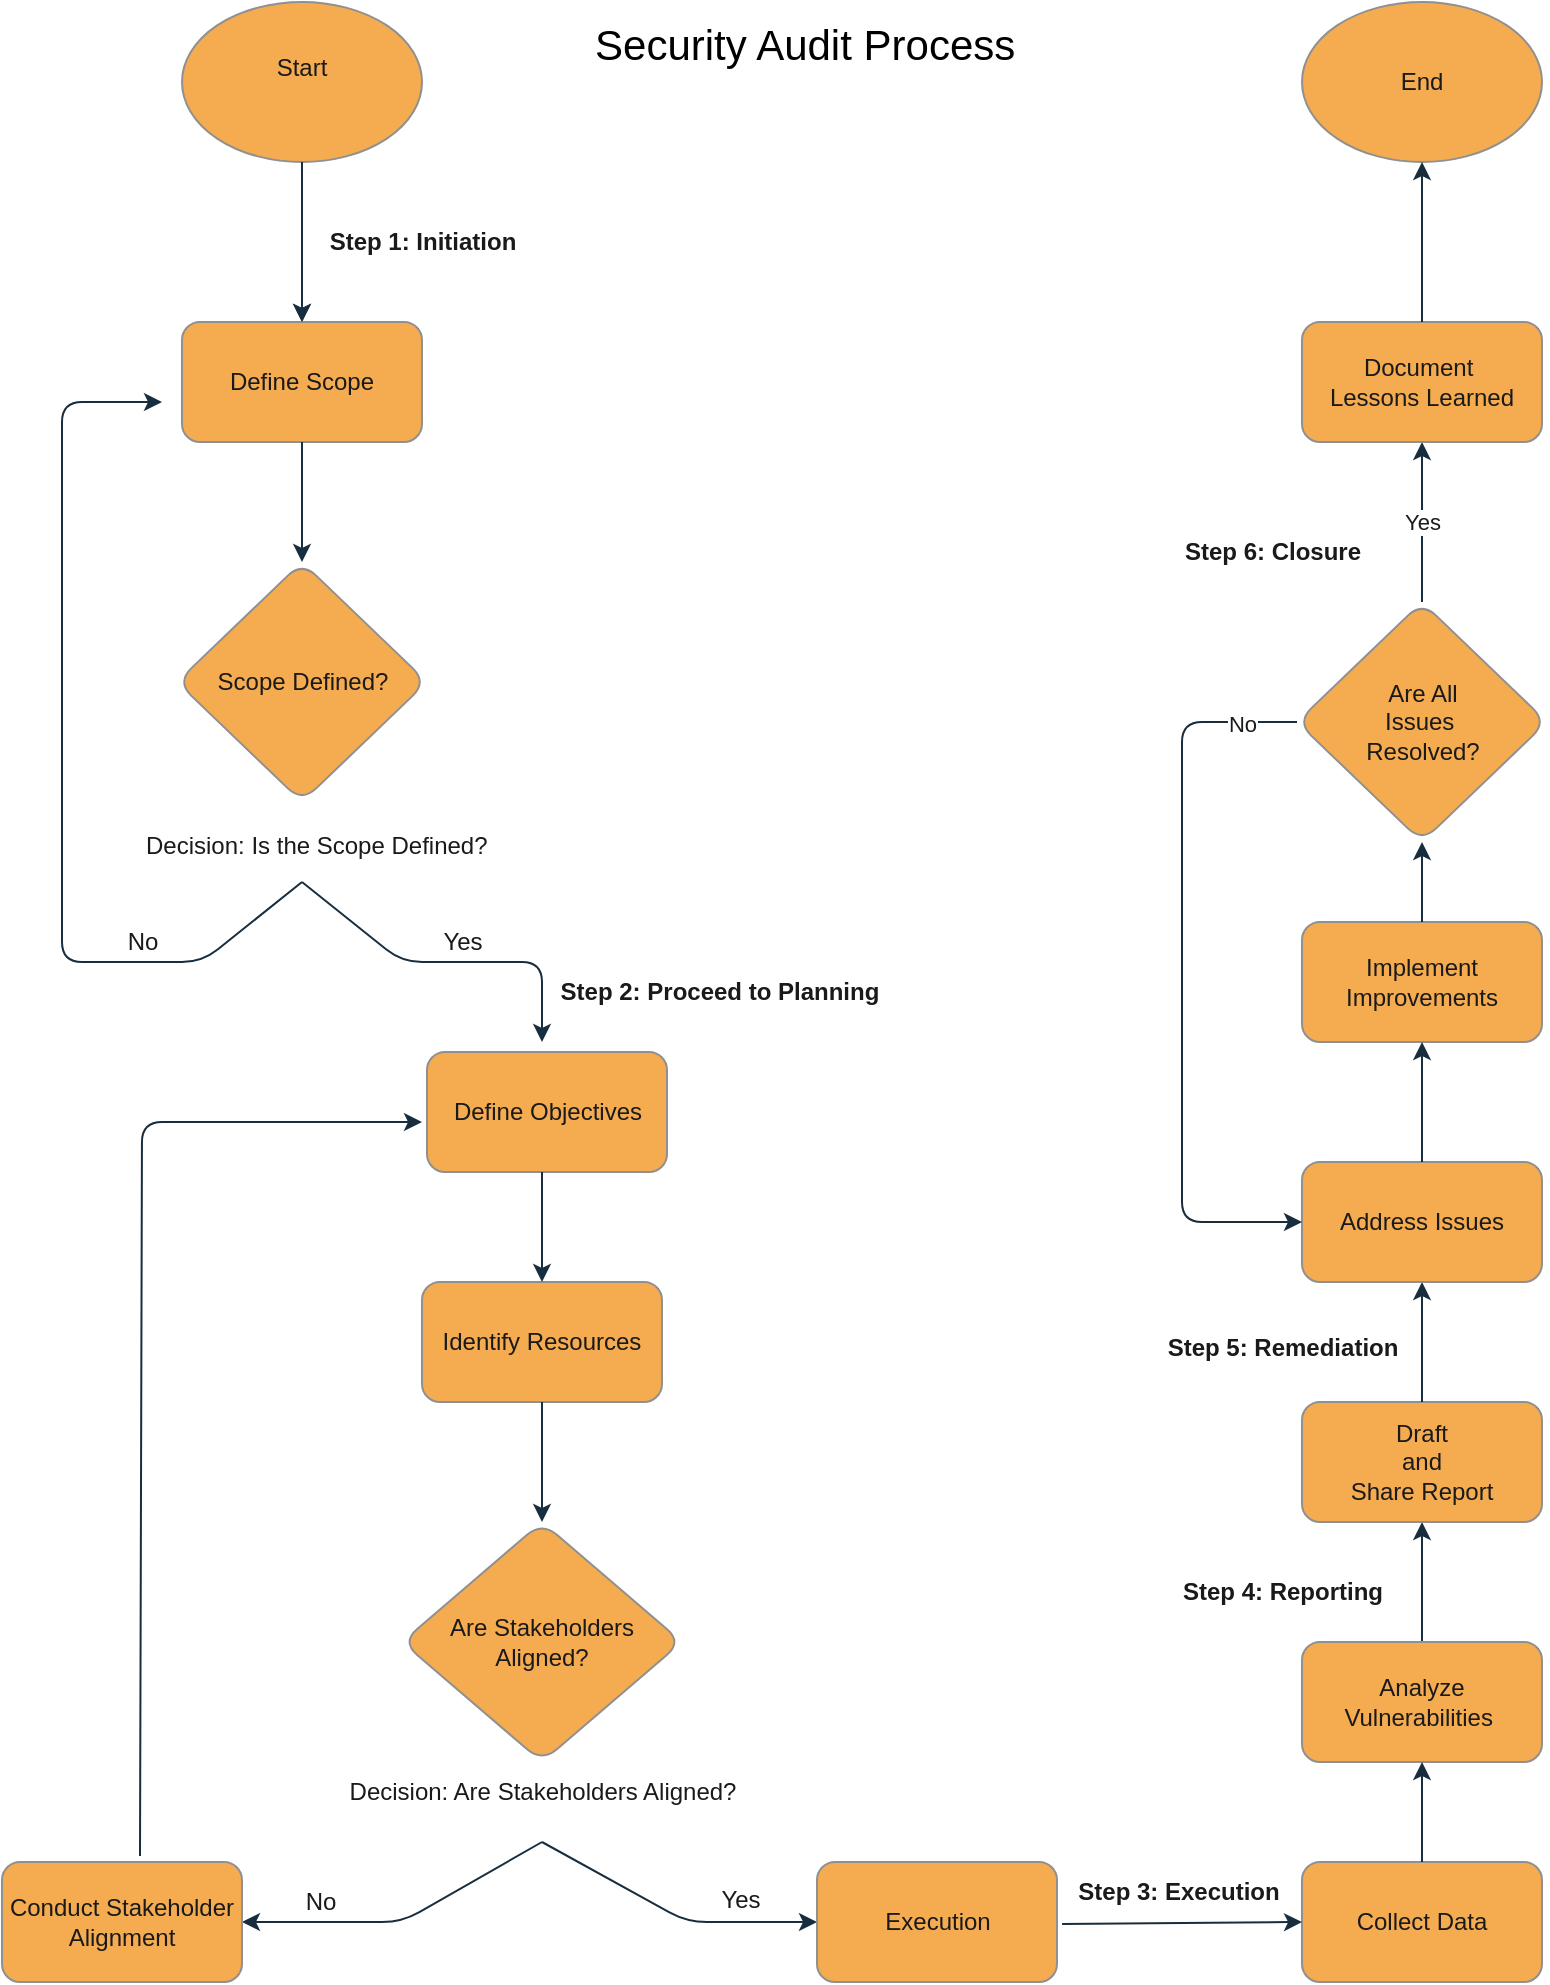 <mxfile version="26.0.6">
  <diagram id="C5RBs43oDa-KdzZeNtuy" name="Page-1">
    <mxGraphModel dx="1034" dy="556" grid="0" gridSize="10" guides="0" tooltips="1" connect="1" arrows="1" fold="1" page="1" pageScale="1" pageWidth="827" pageHeight="1169" background="none" math="0" shadow="0">
      <root>
        <mxCell id="WIyWlLk6GJQsqaUBKTNV-0" />
        <mxCell id="WIyWlLk6GJQsqaUBKTNV-1" parent="WIyWlLk6GJQsqaUBKTNV-0" />
        <mxCell id="b7V_TIsz01OZeS8ecnPz-45" value="" style="edgeStyle=orthogonalEdgeStyle;rounded=1;orthogonalLoop=1;jettySize=auto;html=1;labelBackgroundColor=none;strokeColor=#182E3E;fontColor=default;" edge="1" parent="WIyWlLk6GJQsqaUBKTNV-1" source="b7V_TIsz01OZeS8ecnPz-0" target="b7V_TIsz01OZeS8ecnPz-1">
          <mxGeometry relative="1" as="geometry" />
        </mxCell>
        <mxCell id="b7V_TIsz01OZeS8ecnPz-0" value="&lt;font&gt;Start&lt;/font&gt;&lt;div&gt;&lt;br&gt;&lt;/div&gt;" style="ellipse;whiteSpace=wrap;html=1;labelBackgroundColor=none;fillColor=#F5AB50;strokeColor=#909090;fontColor=#1A1A1A;rounded=1;" vertex="1" parent="WIyWlLk6GJQsqaUBKTNV-1">
          <mxGeometry x="140" width="120" height="80" as="geometry" />
        </mxCell>
        <mxCell id="b7V_TIsz01OZeS8ecnPz-1" value="&lt;font&gt;Define Scope&lt;/font&gt;" style="rounded=1;whiteSpace=wrap;html=1;labelBackgroundColor=none;fillColor=#F5AB50;strokeColor=#909090;fontColor=#1A1A1A;" vertex="1" parent="WIyWlLk6GJQsqaUBKTNV-1">
          <mxGeometry x="140" y="160" width="120" height="60" as="geometry" />
        </mxCell>
        <mxCell id="b7V_TIsz01OZeS8ecnPz-2" value="&lt;font&gt;Scope Defined?&lt;/font&gt;" style="rhombus;whiteSpace=wrap;html=1;labelBackgroundColor=none;fillColor=#F5AB50;strokeColor=#909090;fontColor=#1A1A1A;rounded=1;" vertex="1" parent="WIyWlLk6GJQsqaUBKTNV-1">
          <mxGeometry x="137.5" y="280" width="125" height="120" as="geometry" />
        </mxCell>
        <mxCell id="b7V_TIsz01OZeS8ecnPz-13" value="" style="endArrow=classic;html=1;rounded=1;entryX=0.5;entryY=0;entryDx=0;entryDy=0;exitX=0.5;exitY=1;exitDx=0;exitDy=0;labelBackgroundColor=none;strokeColor=#182E3E;fontColor=default;" edge="1" parent="WIyWlLk6GJQsqaUBKTNV-1" source="b7V_TIsz01OZeS8ecnPz-0" target="b7V_TIsz01OZeS8ecnPz-1">
          <mxGeometry relative="1" as="geometry">
            <mxPoint x="405" y="70" as="sourcePoint" />
            <mxPoint x="390" y="150" as="targetPoint" />
            <Array as="points" />
          </mxGeometry>
        </mxCell>
        <mxCell id="b7V_TIsz01OZeS8ecnPz-14" value="&lt;font&gt;&lt;b&gt;Step 1: Initiation&lt;/b&gt;&lt;/font&gt;" style="edgeLabel;resizable=0;html=1;;align=center;verticalAlign=middle;fontSize=12;labelBackgroundColor=none;fontColor=#1A1A1A;rounded=1;" connectable="0" vertex="1" parent="b7V_TIsz01OZeS8ecnPz-13">
          <mxGeometry relative="1" as="geometry">
            <mxPoint x="60" as="offset" />
          </mxGeometry>
        </mxCell>
        <mxCell id="b7V_TIsz01OZeS8ecnPz-16" value="" style="endArrow=classic;html=1;rounded=1;entryX=0.5;entryY=0;entryDx=0;entryDy=0;labelBackgroundColor=none;strokeColor=#182E3E;fontColor=default;" edge="1" parent="WIyWlLk6GJQsqaUBKTNV-1" source="b7V_TIsz01OZeS8ecnPz-1" target="b7V_TIsz01OZeS8ecnPz-2">
          <mxGeometry relative="1" as="geometry">
            <mxPoint x="395" y="230" as="sourcePoint" />
            <mxPoint x="460" y="240" as="targetPoint" />
          </mxGeometry>
        </mxCell>
        <mxCell id="b7V_TIsz01OZeS8ecnPz-27" value="&lt;font&gt;Define Objectives&lt;/font&gt;" style="rounded=1;whiteSpace=wrap;html=1;labelBackgroundColor=none;fillColor=#F5AB50;strokeColor=#909090;fontColor=#1A1A1A;" vertex="1" parent="WIyWlLk6GJQsqaUBKTNV-1">
          <mxGeometry x="262.5" y="525" width="120" height="60" as="geometry" />
        </mxCell>
        <mxCell id="b7V_TIsz01OZeS8ecnPz-32" value="" style="endArrow=classic;html=1;rounded=1;labelBackgroundColor=none;strokeColor=#182E3E;fontColor=default;" edge="1" parent="WIyWlLk6GJQsqaUBKTNV-1">
          <mxGeometry relative="1" as="geometry">
            <mxPoint x="200" y="440" as="sourcePoint" />
            <mxPoint x="320" y="520" as="targetPoint" />
            <Array as="points">
              <mxPoint x="250" y="480" />
              <mxPoint x="320" y="480" />
            </Array>
          </mxGeometry>
        </mxCell>
        <mxCell id="b7V_TIsz01OZeS8ecnPz-33" value="Yes" style="edgeLabel;resizable=0;html=1;;align=center;verticalAlign=middle;fontSize=12;labelBackgroundColor=none;fontColor=#1A1A1A;rounded=1;" connectable="0" vertex="1" parent="b7V_TIsz01OZeS8ecnPz-32">
          <mxGeometry relative="1" as="geometry">
            <mxPoint x="7" y="-10" as="offset" />
          </mxGeometry>
        </mxCell>
        <mxCell id="b7V_TIsz01OZeS8ecnPz-34" value="&lt;font style=&quot;font-size: 12px;&quot;&gt;Decision: Is the Scope Defined?&lt;/font&gt;" style="edgeLabel;resizable=0;html=1;;align=left;verticalAlign=bottom;rotation=0;labelBackgroundColor=none;fontColor=#1A1A1A;rounded=1;" connectable="0" vertex="1" parent="b7V_TIsz01OZeS8ecnPz-32">
          <mxGeometry x="-1" relative="1" as="geometry">
            <mxPoint x="-80" y="-10" as="offset" />
          </mxGeometry>
        </mxCell>
        <mxCell id="b7V_TIsz01OZeS8ecnPz-35" value="Step 2: Proceed to Planning&amp;nbsp;" style="edgeLabel;resizable=0;html=1;;align=right;verticalAlign=bottom;fontSize=12;labelBackgroundColor=none;fontColor=#1A1A1A;fontStyle=1;rounded=1;" connectable="0" vertex="1" parent="b7V_TIsz01OZeS8ecnPz-32">
          <mxGeometry x="1" relative="1" as="geometry">
            <mxPoint x="172" y="-16" as="offset" />
          </mxGeometry>
        </mxCell>
        <mxCell id="b7V_TIsz01OZeS8ecnPz-37" value="" style="endArrow=classic;html=1;rounded=1;labelBackgroundColor=none;strokeColor=#182E3E;fontColor=default;" edge="1" parent="WIyWlLk6GJQsqaUBKTNV-1">
          <mxGeometry relative="1" as="geometry">
            <mxPoint x="200" y="440" as="sourcePoint" />
            <mxPoint x="130" y="200" as="targetPoint" />
            <Array as="points">
              <mxPoint x="150" y="480" />
              <mxPoint x="110" y="480" />
              <mxPoint x="80" y="480" />
              <mxPoint x="80" y="200" />
            </Array>
          </mxGeometry>
        </mxCell>
        <mxCell id="b7V_TIsz01OZeS8ecnPz-38" value="No" style="edgeLabel;resizable=0;html=1;;align=center;verticalAlign=middle;fontSize=12;labelBackgroundColor=none;fontColor=#1A1A1A;rounded=1;" connectable="0" vertex="1" parent="b7V_TIsz01OZeS8ecnPz-37">
          <mxGeometry relative="1" as="geometry">
            <mxPoint x="40" y="88" as="offset" />
          </mxGeometry>
        </mxCell>
        <mxCell id="b7V_TIsz01OZeS8ecnPz-57" value="&lt;font&gt;Identify Resources&lt;/font&gt;" style="rounded=1;whiteSpace=wrap;html=1;labelBackgroundColor=none;fillColor=#F5AB50;strokeColor=#909090;fontColor=#1A1A1A;" vertex="1" parent="WIyWlLk6GJQsqaUBKTNV-1">
          <mxGeometry x="260" y="640" width="120" height="60" as="geometry" />
        </mxCell>
        <mxCell id="b7V_TIsz01OZeS8ecnPz-58" value="&lt;font&gt;Are Stakeholders Aligned?&lt;/font&gt;" style="rhombus;whiteSpace=wrap;html=1;labelBackgroundColor=none;fillColor=#F5AB50;strokeColor=#909090;fontColor=#1A1A1A;rounded=1;" vertex="1" parent="WIyWlLk6GJQsqaUBKTNV-1">
          <mxGeometry x="250" y="760" width="140" height="120" as="geometry" />
        </mxCell>
        <mxCell id="b7V_TIsz01OZeS8ecnPz-67" value="&lt;font&gt;Decision: Are Stakeholders Aligned?&lt;/font&gt;" style="text;html=1;align=center;verticalAlign=middle;resizable=0;points=[];autosize=1;strokeColor=none;fillColor=none;labelBackgroundColor=none;fontColor=#1A1A1A;rounded=1;" vertex="1" parent="WIyWlLk6GJQsqaUBKTNV-1">
          <mxGeometry x="210" y="880" width="220" height="30" as="geometry" />
        </mxCell>
        <mxCell id="b7V_TIsz01OZeS8ecnPz-71" value="" style="endArrow=classic;html=1;rounded=1;labelBackgroundColor=none;strokeColor=#182E3E;fontColor=default;" edge="1" parent="WIyWlLk6GJQsqaUBKTNV-1">
          <mxGeometry relative="1" as="geometry">
            <mxPoint x="320" y="920" as="sourcePoint" />
            <mxPoint x="170" y="960" as="targetPoint" />
            <Array as="points">
              <mxPoint x="250" y="960" />
            </Array>
          </mxGeometry>
        </mxCell>
        <mxCell id="b7V_TIsz01OZeS8ecnPz-72" value="No" style="edgeLabel;resizable=0;html=1;;align=center;verticalAlign=middle;fontSize=12;labelBackgroundColor=none;fontColor=#1A1A1A;rounded=1;" connectable="0" vertex="1" parent="b7V_TIsz01OZeS8ecnPz-71">
          <mxGeometry relative="1" as="geometry">
            <mxPoint x="-41" y="-10" as="offset" />
          </mxGeometry>
        </mxCell>
        <mxCell id="b7V_TIsz01OZeS8ecnPz-73" value="" style="endArrow=classic;html=1;rounded=1;labelBackgroundColor=none;strokeColor=#182E3E;fontColor=default;" edge="1" parent="WIyWlLk6GJQsqaUBKTNV-1">
          <mxGeometry relative="1" as="geometry">
            <mxPoint x="320" y="920" as="sourcePoint" />
            <mxPoint x="457.5" y="960" as="targetPoint" />
            <Array as="points">
              <mxPoint x="392.5" y="960" />
            </Array>
          </mxGeometry>
        </mxCell>
        <mxCell id="b7V_TIsz01OZeS8ecnPz-81" value="Yes" style="edgeLabel;html=1;align=center;verticalAlign=middle;resizable=0;points=[];fontSize=12;labelBackgroundColor=none;fontColor=#1A1A1A;rounded=1;" vertex="1" connectable="0" parent="b7V_TIsz01OZeS8ecnPz-73">
          <mxGeometry x="0.48" y="3" relative="1" as="geometry">
            <mxPoint y="-8" as="offset" />
          </mxGeometry>
        </mxCell>
        <mxCell id="b7V_TIsz01OZeS8ecnPz-77" value="" style="endArrow=classic;html=1;rounded=1;exitX=0.5;exitY=1;exitDx=0;exitDy=0;entryX=0.5;entryY=0;entryDx=0;entryDy=0;labelBackgroundColor=none;strokeColor=#182E3E;fontColor=default;" edge="1" parent="WIyWlLk6GJQsqaUBKTNV-1" source="b7V_TIsz01OZeS8ecnPz-57" target="b7V_TIsz01OZeS8ecnPz-58">
          <mxGeometry width="50" height="50" relative="1" as="geometry">
            <mxPoint x="600" y="720" as="sourcePoint" />
            <mxPoint x="600" y="760" as="targetPoint" />
            <Array as="points" />
          </mxGeometry>
        </mxCell>
        <mxCell id="b7V_TIsz01OZeS8ecnPz-79" value="" style="endArrow=classic;html=1;rounded=1;labelBackgroundColor=none;strokeColor=#182E3E;fontColor=default;entryX=0.5;entryY=0;entryDx=0;entryDy=0;" edge="1" parent="WIyWlLk6GJQsqaUBKTNV-1" target="b7V_TIsz01OZeS8ecnPz-57">
          <mxGeometry width="50" height="50" relative="1" as="geometry">
            <mxPoint x="320" y="585" as="sourcePoint" />
            <mxPoint x="302.5" y="640" as="targetPoint" />
          </mxGeometry>
        </mxCell>
        <mxCell id="b7V_TIsz01OZeS8ecnPz-83" value="&lt;font&gt;Conduct Stakeholder Alignment&lt;/font&gt;" style="rounded=1;whiteSpace=wrap;html=1;labelBackgroundColor=none;fillColor=#F5AB50;strokeColor=#909090;fontColor=#1A1A1A;" vertex="1" parent="WIyWlLk6GJQsqaUBKTNV-1">
          <mxGeometry x="50" y="930" width="120" height="60" as="geometry" />
        </mxCell>
        <mxCell id="b7V_TIsz01OZeS8ecnPz-84" value="&lt;font&gt;Execution&lt;/font&gt;" style="rounded=1;whiteSpace=wrap;html=1;labelBackgroundColor=none;fillColor=#F5AB50;strokeColor=#909090;fontColor=#1A1A1A;" vertex="1" parent="WIyWlLk6GJQsqaUBKTNV-1">
          <mxGeometry x="457.5" y="930" width="120" height="60" as="geometry" />
        </mxCell>
        <mxCell id="b7V_TIsz01OZeS8ecnPz-88" value="&lt;font&gt;Collect Data&lt;/font&gt;" style="rounded=1;whiteSpace=wrap;html=1;labelBackgroundColor=none;fillColor=#F5AB50;strokeColor=#909090;fontColor=#1A1A1A;" vertex="1" parent="WIyWlLk6GJQsqaUBKTNV-1">
          <mxGeometry x="700" y="930" width="120" height="60" as="geometry" />
        </mxCell>
        <mxCell id="b7V_TIsz01OZeS8ecnPz-89" value="" style="endArrow=classic;html=1;rounded=1;entryX=0;entryY=0.5;entryDx=0;entryDy=0;labelBackgroundColor=none;strokeColor=#182E3E;fontColor=default;exitX=0.021;exitY=1.033;exitDx=0;exitDy=0;exitPerimeter=0;" edge="1" parent="WIyWlLk6GJQsqaUBKTNV-1" source="b7V_TIsz01OZeS8ecnPz-96" target="b7V_TIsz01OZeS8ecnPz-88">
          <mxGeometry width="50" height="50" relative="1" as="geometry">
            <mxPoint x="560" y="960" as="sourcePoint" />
            <mxPoint x="580" y="1010" as="targetPoint" />
          </mxGeometry>
        </mxCell>
        <mxCell id="b7V_TIsz01OZeS8ecnPz-105" value="" style="edgeStyle=orthogonalEdgeStyle;rounded=1;orthogonalLoop=1;jettySize=auto;html=1;labelBackgroundColor=none;strokeColor=#182E3E;fontColor=default;" edge="1" parent="WIyWlLk6GJQsqaUBKTNV-1" source="b7V_TIsz01OZeS8ecnPz-90">
          <mxGeometry relative="1" as="geometry">
            <mxPoint x="760" y="760" as="targetPoint" />
          </mxGeometry>
        </mxCell>
        <mxCell id="b7V_TIsz01OZeS8ecnPz-90" value="&lt;font&gt;Analyze Vulnerabilities&amp;nbsp;&lt;/font&gt;" style="rounded=1;whiteSpace=wrap;html=1;labelBackgroundColor=none;fillColor=#F5AB50;strokeColor=#909090;fontColor=#1A1A1A;" vertex="1" parent="WIyWlLk6GJQsqaUBKTNV-1">
          <mxGeometry x="700" y="820" width="120" height="60" as="geometry" />
        </mxCell>
        <mxCell id="b7V_TIsz01OZeS8ecnPz-93" value="" style="endArrow=classic;html=1;rounded=1;exitX=0.5;exitY=0;exitDx=0;exitDy=0;entryX=0.5;entryY=1;entryDx=0;entryDy=0;labelBackgroundColor=none;strokeColor=#182E3E;fontColor=default;" edge="1" parent="WIyWlLk6GJQsqaUBKTNV-1" source="b7V_TIsz01OZeS8ecnPz-88" target="b7V_TIsz01OZeS8ecnPz-90">
          <mxGeometry width="50" height="50" relative="1" as="geometry">
            <mxPoint x="620" y="860" as="sourcePoint" />
            <mxPoint x="690" y="890" as="targetPoint" />
            <Array as="points" />
          </mxGeometry>
        </mxCell>
        <mxCell id="b7V_TIsz01OZeS8ecnPz-96" value="&lt;font&gt;&lt;b&gt;Step 3: Execution&lt;/b&gt;&lt;/font&gt;" style="text;html=1;align=center;verticalAlign=middle;resizable=0;points=[];autosize=1;strokeColor=none;fillColor=none;labelBackgroundColor=none;fontColor=#1A1A1A;rounded=1;" vertex="1" parent="WIyWlLk6GJQsqaUBKTNV-1">
          <mxGeometry x="577.5" y="930" width="120" height="30" as="geometry" />
        </mxCell>
        <mxCell id="b7V_TIsz01OZeS8ecnPz-113" value="&lt;b&gt;Step 4: Reporting&lt;/b&gt;" style="text;html=1;align=center;verticalAlign=middle;resizable=0;points=[];autosize=1;strokeColor=none;fillColor=none;fontColor=#1A1A1A;rounded=1;" vertex="1" parent="WIyWlLk6GJQsqaUBKTNV-1">
          <mxGeometry x="630" y="780" width="120" height="30" as="geometry" />
        </mxCell>
        <mxCell id="b7V_TIsz01OZeS8ecnPz-114" value="Draft&lt;div&gt;and&lt;/div&gt;&lt;div&gt;Share Report&lt;/div&gt;" style="rounded=1;whiteSpace=wrap;html=1;strokeColor=#909090;fontColor=#1A1A1A;fillColor=#F5AB50;" vertex="1" parent="WIyWlLk6GJQsqaUBKTNV-1">
          <mxGeometry x="700" y="700" width="120" height="60" as="geometry" />
        </mxCell>
        <mxCell id="b7V_TIsz01OZeS8ecnPz-115" value="" style="endArrow=classic;html=1;rounded=1;labelBackgroundColor=none;strokeColor=#182E3E;fontColor=default;exitX=0.5;exitY=0;exitDx=0;exitDy=0;" edge="1" parent="WIyWlLk6GJQsqaUBKTNV-1" source="b7V_TIsz01OZeS8ecnPz-114">
          <mxGeometry width="50" height="50" relative="1" as="geometry">
            <mxPoint x="760" y="690" as="sourcePoint" />
            <mxPoint x="760" y="640" as="targetPoint" />
            <Array as="points" />
          </mxGeometry>
        </mxCell>
        <mxCell id="b7V_TIsz01OZeS8ecnPz-116" value="Address Issues" style="rounded=1;whiteSpace=wrap;html=1;strokeColor=#909090;fontColor=#1A1A1A;fillColor=#F5AB50;" vertex="1" parent="WIyWlLk6GJQsqaUBKTNV-1">
          <mxGeometry x="700" y="580" width="120" height="60" as="geometry" />
        </mxCell>
        <mxCell id="b7V_TIsz01OZeS8ecnPz-117" value="Implement Improvements" style="rounded=1;whiteSpace=wrap;html=1;strokeColor=#909090;fontColor=#1A1A1A;fillColor=#F5AB50;" vertex="1" parent="WIyWlLk6GJQsqaUBKTNV-1">
          <mxGeometry x="700" y="460" width="120" height="60" as="geometry" />
        </mxCell>
        <mxCell id="b7V_TIsz01OZeS8ecnPz-119" value="" style="endArrow=classic;html=1;rounded=1;exitX=0.5;exitY=0;exitDx=0;exitDy=0;labelBackgroundColor=none;strokeColor=#182E3E;fontColor=default;" edge="1" parent="WIyWlLk6GJQsqaUBKTNV-1" source="b7V_TIsz01OZeS8ecnPz-116">
          <mxGeometry width="50" height="50" relative="1" as="geometry">
            <mxPoint x="760" y="550" as="sourcePoint" />
            <mxPoint x="760" y="520" as="targetPoint" />
            <Array as="points" />
          </mxGeometry>
        </mxCell>
        <mxCell id="b7V_TIsz01OZeS8ecnPz-120" value="Are All&lt;div&gt;Issues&amp;nbsp;&lt;/div&gt;&lt;div&gt;Resolved?&lt;/div&gt;" style="rhombus;whiteSpace=wrap;html=1;labelBackgroundColor=none;fillColor=#F5AB50;strokeColor=#909090;fontColor=#1A1A1A;rounded=1;" vertex="1" parent="WIyWlLk6GJQsqaUBKTNV-1">
          <mxGeometry x="697.5" y="300" width="125" height="120" as="geometry" />
        </mxCell>
        <mxCell id="b7V_TIsz01OZeS8ecnPz-123" value="" style="endArrow=classic;html=1;rounded=1;labelBackgroundColor=none;strokeColor=#182E3E;fontColor=default;exitX=0.5;exitY=0;exitDx=0;exitDy=0;" edge="1" parent="WIyWlLk6GJQsqaUBKTNV-1" source="b7V_TIsz01OZeS8ecnPz-117">
          <mxGeometry width="50" height="50" relative="1" as="geometry">
            <mxPoint x="760" y="430" as="sourcePoint" />
            <mxPoint x="760" y="420" as="targetPoint" />
            <Array as="points" />
          </mxGeometry>
        </mxCell>
        <mxCell id="b7V_TIsz01OZeS8ecnPz-127" value="" style="endArrow=classic;html=1;rounded=1;strokeColor=#182E3E;fontColor=#1A1A1A;exitX=0.5;exitY=0;exitDx=0;exitDy=0;entryX=0.5;entryY=1;entryDx=0;entryDy=0;" edge="1" parent="WIyWlLk6GJQsqaUBKTNV-1" source="b7V_TIsz01OZeS8ecnPz-120" target="b7V_TIsz01OZeS8ecnPz-135">
          <mxGeometry relative="1" as="geometry">
            <mxPoint x="760" y="270" as="sourcePoint" />
            <mxPoint x="760" y="240" as="targetPoint" />
            <Array as="points">
              <mxPoint x="760" y="280" />
            </Array>
          </mxGeometry>
        </mxCell>
        <mxCell id="b7V_TIsz01OZeS8ecnPz-128" value="Yes" style="edgeLabel;resizable=0;html=1;;align=center;verticalAlign=middle;strokeColor=#909090;fontColor=#1A1A1A;fillColor=#F5AB50;direction=east;rounded=1;" connectable="0" vertex="1" parent="b7V_TIsz01OZeS8ecnPz-127">
          <mxGeometry relative="1" as="geometry" />
        </mxCell>
        <mxCell id="b7V_TIsz01OZeS8ecnPz-133" value="" style="endArrow=classic;html=1;rounded=1;strokeColor=#182E3E;fontColor=#1A1A1A;exitX=0;exitY=0.5;exitDx=0;exitDy=0;entryX=0;entryY=0.5;entryDx=0;entryDy=0;" edge="1" parent="WIyWlLk6GJQsqaUBKTNV-1" source="b7V_TIsz01OZeS8ecnPz-120" target="b7V_TIsz01OZeS8ecnPz-116">
          <mxGeometry relative="1" as="geometry">
            <mxPoint x="360" y="480" as="sourcePoint" />
            <mxPoint x="698" y="600" as="targetPoint" />
            <Array as="points">
              <mxPoint x="640" y="360" />
              <mxPoint x="640" y="440" />
              <mxPoint x="640" y="520" />
              <mxPoint x="640" y="610" />
            </Array>
          </mxGeometry>
        </mxCell>
        <mxCell id="b7V_TIsz01OZeS8ecnPz-134" value="No" style="edgeLabel;resizable=0;html=1;;align=center;verticalAlign=middle;strokeColor=#909090;fontColor=#1A1A1A;fillColor=#F5AB50;rounded=1;" connectable="0" vertex="1" parent="b7V_TIsz01OZeS8ecnPz-133">
          <mxGeometry relative="1" as="geometry">
            <mxPoint x="30" y="-126" as="offset" />
          </mxGeometry>
        </mxCell>
        <mxCell id="b7V_TIsz01OZeS8ecnPz-135" value="Document&amp;nbsp;&lt;div&gt;Lessons Learned&lt;/div&gt;" style="rounded=1;whiteSpace=wrap;html=1;strokeColor=#909090;fontColor=#1A1A1A;fillColor=#F5AB50;" vertex="1" parent="WIyWlLk6GJQsqaUBKTNV-1">
          <mxGeometry x="700" y="160" width="120" height="60" as="geometry" />
        </mxCell>
        <mxCell id="b7V_TIsz01OZeS8ecnPz-136" value="&lt;b&gt;Step 6: Closure&lt;/b&gt;" style="text;html=1;align=center;verticalAlign=middle;resizable=0;points=[];autosize=1;strokeColor=none;fillColor=none;fontColor=#1A1A1A;rounded=1;" vertex="1" parent="WIyWlLk6GJQsqaUBKTNV-1">
          <mxGeometry x="630" y="260" width="110" height="30" as="geometry" />
        </mxCell>
        <mxCell id="b7V_TIsz01OZeS8ecnPz-137" value="End" style="ellipse;whiteSpace=wrap;html=1;strokeColor=#909090;fontColor=#1A1A1A;fillColor=#F5AB50;rounded=1;" vertex="1" parent="WIyWlLk6GJQsqaUBKTNV-1">
          <mxGeometry x="700" width="120" height="80" as="geometry" />
        </mxCell>
        <mxCell id="b7V_TIsz01OZeS8ecnPz-138" value="" style="endArrow=classic;html=1;rounded=1;exitX=0.5;exitY=0;exitDx=0;exitDy=0;labelBackgroundColor=none;strokeColor=#182E3E;fontColor=default;" edge="1" parent="WIyWlLk6GJQsqaUBKTNV-1" source="b7V_TIsz01OZeS8ecnPz-135">
          <mxGeometry width="50" height="50" relative="1" as="geometry">
            <mxPoint x="760" y="120" as="sourcePoint" />
            <mxPoint x="760" y="80" as="targetPoint" />
            <Array as="points" />
          </mxGeometry>
        </mxCell>
        <mxCell id="b7V_TIsz01OZeS8ecnPz-141" value="" style="endArrow=classic;html=1;rounded=1;exitX=0.575;exitY=-0.05;exitDx=0;exitDy=0;labelBackgroundColor=none;strokeColor=#182E3E;fontColor=default;exitPerimeter=0;" edge="1" parent="WIyWlLk6GJQsqaUBKTNV-1" source="b7V_TIsz01OZeS8ecnPz-83">
          <mxGeometry width="50" height="50" relative="1" as="geometry">
            <mxPoint x="80" y="850" as="sourcePoint" />
            <mxPoint x="260" y="560" as="targetPoint" />
            <Array as="points">
              <mxPoint x="120" y="560" />
            </Array>
          </mxGeometry>
        </mxCell>
        <mxCell id="b7V_TIsz01OZeS8ecnPz-144" value="&lt;b&gt;Step 5: Remediation&lt;/b&gt;&lt;div&gt;&lt;br&gt;&lt;/div&gt;" style="text;html=1;align=center;verticalAlign=middle;resizable=0;points=[];autosize=1;strokeColor=none;fillColor=none;fontColor=#1A1A1A;rounded=1;" vertex="1" parent="WIyWlLk6GJQsqaUBKTNV-1">
          <mxGeometry x="620" y="660" width="140" height="40" as="geometry" />
        </mxCell>
        <mxCell id="b7V_TIsz01OZeS8ecnPz-145" value="&lt;font style=&quot;font-size: 21px;&quot;&gt;Security Audit Process&amp;nbsp;&lt;/font&gt;" style="text;html=1;align=center;verticalAlign=middle;resizable=0;points=[];autosize=1;strokeColor=none;fillColor=none;" vertex="1" parent="WIyWlLk6GJQsqaUBKTNV-1">
          <mxGeometry x="337" y="2" width="234" height="37" as="geometry" />
        </mxCell>
      </root>
    </mxGraphModel>
  </diagram>
</mxfile>
